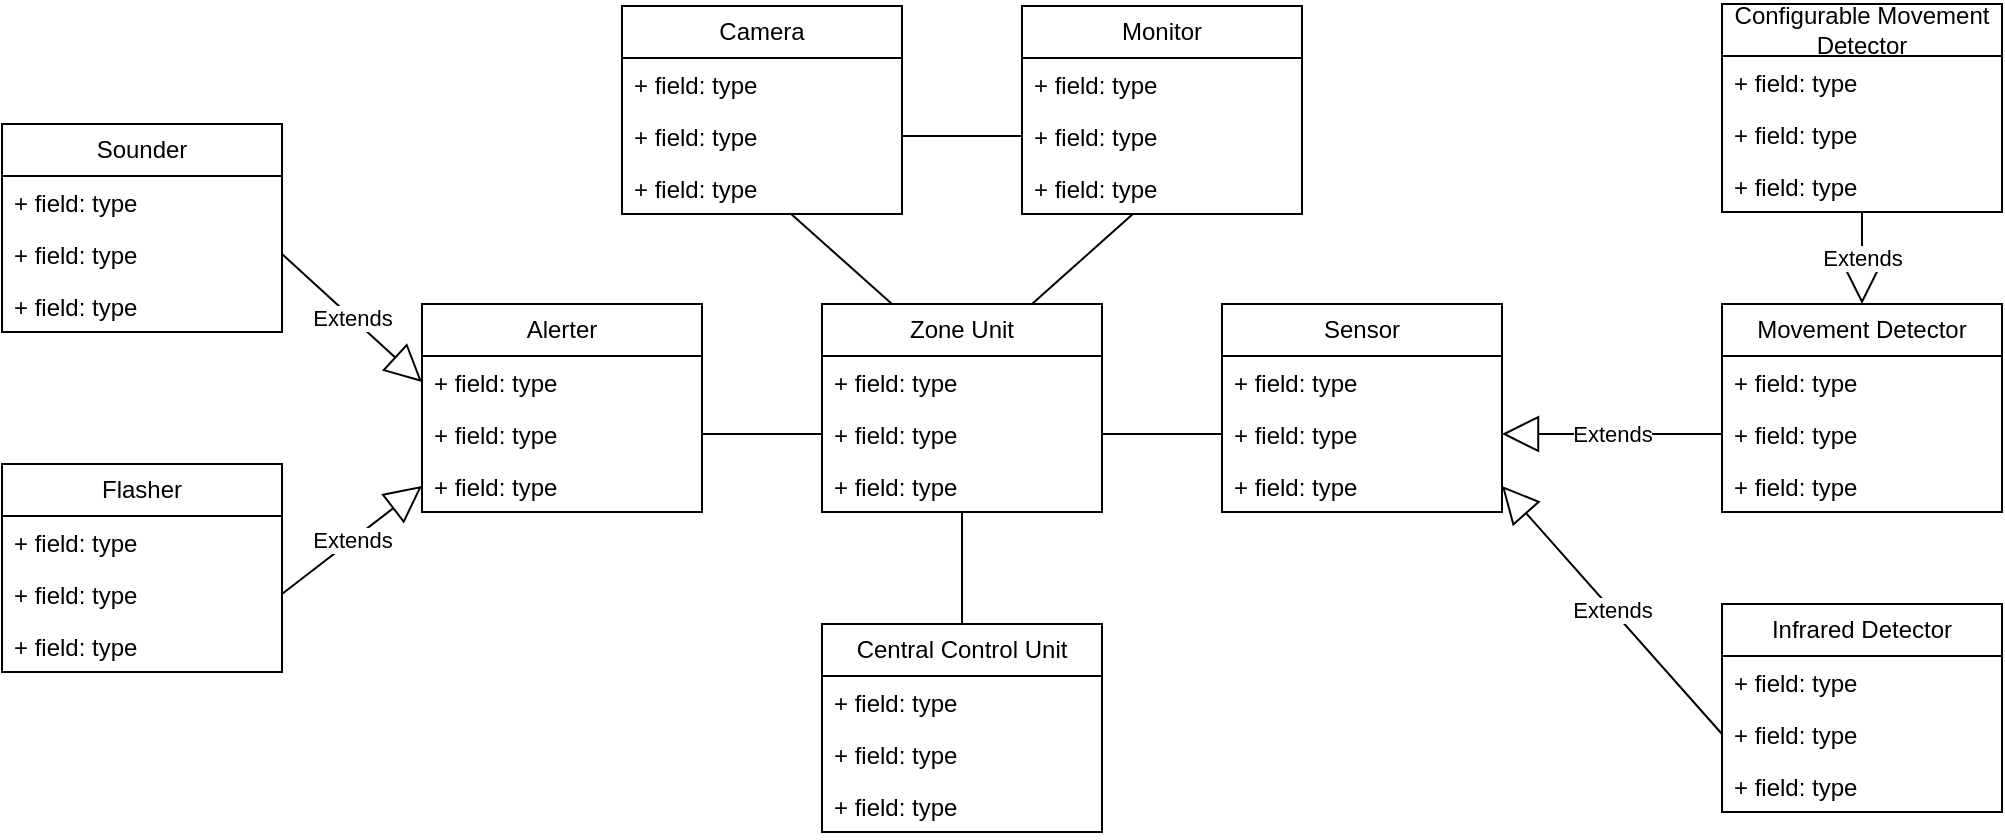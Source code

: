 <mxfile version="27.0.6">
  <diagram name="Page-1" id="KwrR-FF-rxswND6B2OOt">
    <mxGraphModel dx="1025" dy="498" grid="1" gridSize="10" guides="1" tooltips="1" connect="1" arrows="1" fold="1" page="1" pageScale="1" pageWidth="1100" pageHeight="850" math="0" shadow="0">
      <root>
        <mxCell id="0" />
        <mxCell id="1" parent="0" />
        <mxCell id="W7zMDI2A4BCJnKGvaSgr-2" value="Central Control Unit" style="swimlane;fontStyle=0;childLayout=stackLayout;horizontal=1;startSize=26;fillColor=none;horizontalStack=0;resizeParent=1;resizeParentMax=0;resizeLast=0;collapsible=1;marginBottom=0;whiteSpace=wrap;html=1;" vertex="1" parent="1">
          <mxGeometry x="430" y="630" width="140" height="104" as="geometry" />
        </mxCell>
        <mxCell id="W7zMDI2A4BCJnKGvaSgr-3" value="+ field: type" style="text;strokeColor=none;fillColor=none;align=left;verticalAlign=top;spacingLeft=4;spacingRight=4;overflow=hidden;rotatable=0;points=[[0,0.5],[1,0.5]];portConstraint=eastwest;whiteSpace=wrap;html=1;" vertex="1" parent="W7zMDI2A4BCJnKGvaSgr-2">
          <mxGeometry y="26" width="140" height="26" as="geometry" />
        </mxCell>
        <mxCell id="W7zMDI2A4BCJnKGvaSgr-4" value="+ field: type" style="text;strokeColor=none;fillColor=none;align=left;verticalAlign=top;spacingLeft=4;spacingRight=4;overflow=hidden;rotatable=0;points=[[0,0.5],[1,0.5]];portConstraint=eastwest;whiteSpace=wrap;html=1;" vertex="1" parent="W7zMDI2A4BCJnKGvaSgr-2">
          <mxGeometry y="52" width="140" height="26" as="geometry" />
        </mxCell>
        <mxCell id="W7zMDI2A4BCJnKGvaSgr-5" value="+ field: type" style="text;strokeColor=none;fillColor=none;align=left;verticalAlign=top;spacingLeft=4;spacingRight=4;overflow=hidden;rotatable=0;points=[[0,0.5],[1,0.5]];portConstraint=eastwest;whiteSpace=wrap;html=1;" vertex="1" parent="W7zMDI2A4BCJnKGvaSgr-2">
          <mxGeometry y="78" width="140" height="26" as="geometry" />
        </mxCell>
        <mxCell id="W7zMDI2A4BCJnKGvaSgr-6" value="Zone Unit" style="swimlane;fontStyle=0;childLayout=stackLayout;horizontal=1;startSize=26;fillColor=none;horizontalStack=0;resizeParent=1;resizeParentMax=0;resizeLast=0;collapsible=1;marginBottom=0;whiteSpace=wrap;html=1;" vertex="1" parent="1">
          <mxGeometry x="430" y="470" width="140" height="104" as="geometry" />
        </mxCell>
        <mxCell id="W7zMDI2A4BCJnKGvaSgr-7" value="+ field: type" style="text;strokeColor=none;fillColor=none;align=left;verticalAlign=top;spacingLeft=4;spacingRight=4;overflow=hidden;rotatable=0;points=[[0,0.5],[1,0.5]];portConstraint=eastwest;whiteSpace=wrap;html=1;" vertex="1" parent="W7zMDI2A4BCJnKGvaSgr-6">
          <mxGeometry y="26" width="140" height="26" as="geometry" />
        </mxCell>
        <mxCell id="W7zMDI2A4BCJnKGvaSgr-8" value="+ field: type" style="text;strokeColor=none;fillColor=none;align=left;verticalAlign=top;spacingLeft=4;spacingRight=4;overflow=hidden;rotatable=0;points=[[0,0.5],[1,0.5]];portConstraint=eastwest;whiteSpace=wrap;html=1;" vertex="1" parent="W7zMDI2A4BCJnKGvaSgr-6">
          <mxGeometry y="52" width="140" height="26" as="geometry" />
        </mxCell>
        <mxCell id="W7zMDI2A4BCJnKGvaSgr-9" value="+ field: type" style="text;strokeColor=none;fillColor=none;align=left;verticalAlign=top;spacingLeft=4;spacingRight=4;overflow=hidden;rotatable=0;points=[[0,0.5],[1,0.5]];portConstraint=eastwest;whiteSpace=wrap;html=1;" vertex="1" parent="W7zMDI2A4BCJnKGvaSgr-6">
          <mxGeometry y="78" width="140" height="26" as="geometry" />
        </mxCell>
        <mxCell id="W7zMDI2A4BCJnKGvaSgr-10" value="Camera" style="swimlane;fontStyle=0;childLayout=stackLayout;horizontal=1;startSize=26;fillColor=none;horizontalStack=0;resizeParent=1;resizeParentMax=0;resizeLast=0;collapsible=1;marginBottom=0;whiteSpace=wrap;html=1;" vertex="1" parent="1">
          <mxGeometry x="330" y="321" width="140" height="104" as="geometry" />
        </mxCell>
        <mxCell id="W7zMDI2A4BCJnKGvaSgr-11" value="+ field: type" style="text;strokeColor=none;fillColor=none;align=left;verticalAlign=top;spacingLeft=4;spacingRight=4;overflow=hidden;rotatable=0;points=[[0,0.5],[1,0.5]];portConstraint=eastwest;whiteSpace=wrap;html=1;" vertex="1" parent="W7zMDI2A4BCJnKGvaSgr-10">
          <mxGeometry y="26" width="140" height="26" as="geometry" />
        </mxCell>
        <mxCell id="W7zMDI2A4BCJnKGvaSgr-12" value="+ field: type" style="text;strokeColor=none;fillColor=none;align=left;verticalAlign=top;spacingLeft=4;spacingRight=4;overflow=hidden;rotatable=0;points=[[0,0.5],[1,0.5]];portConstraint=eastwest;whiteSpace=wrap;html=1;" vertex="1" parent="W7zMDI2A4BCJnKGvaSgr-10">
          <mxGeometry y="52" width="140" height="26" as="geometry" />
        </mxCell>
        <mxCell id="W7zMDI2A4BCJnKGvaSgr-13" value="+ field: type" style="text;strokeColor=none;fillColor=none;align=left;verticalAlign=top;spacingLeft=4;spacingRight=4;overflow=hidden;rotatable=0;points=[[0,0.5],[1,0.5]];portConstraint=eastwest;whiteSpace=wrap;html=1;" vertex="1" parent="W7zMDI2A4BCJnKGvaSgr-10">
          <mxGeometry y="78" width="140" height="26" as="geometry" />
        </mxCell>
        <mxCell id="W7zMDI2A4BCJnKGvaSgr-15" value="Flasher" style="swimlane;fontStyle=0;childLayout=stackLayout;horizontal=1;startSize=26;fillColor=none;horizontalStack=0;resizeParent=1;resizeParentMax=0;resizeLast=0;collapsible=1;marginBottom=0;whiteSpace=wrap;html=1;" vertex="1" parent="1">
          <mxGeometry x="20" y="550" width="140" height="104" as="geometry" />
        </mxCell>
        <mxCell id="W7zMDI2A4BCJnKGvaSgr-16" value="+ field: type" style="text;strokeColor=none;fillColor=none;align=left;verticalAlign=top;spacingLeft=4;spacingRight=4;overflow=hidden;rotatable=0;points=[[0,0.5],[1,0.5]];portConstraint=eastwest;whiteSpace=wrap;html=1;" vertex="1" parent="W7zMDI2A4BCJnKGvaSgr-15">
          <mxGeometry y="26" width="140" height="26" as="geometry" />
        </mxCell>
        <mxCell id="W7zMDI2A4BCJnKGvaSgr-17" value="+ field: type" style="text;strokeColor=none;fillColor=none;align=left;verticalAlign=top;spacingLeft=4;spacingRight=4;overflow=hidden;rotatable=0;points=[[0,0.5],[1,0.5]];portConstraint=eastwest;whiteSpace=wrap;html=1;" vertex="1" parent="W7zMDI2A4BCJnKGvaSgr-15">
          <mxGeometry y="52" width="140" height="26" as="geometry" />
        </mxCell>
        <mxCell id="W7zMDI2A4BCJnKGvaSgr-18" value="+ field: type" style="text;strokeColor=none;fillColor=none;align=left;verticalAlign=top;spacingLeft=4;spacingRight=4;overflow=hidden;rotatable=0;points=[[0,0.5],[1,0.5]];portConstraint=eastwest;whiteSpace=wrap;html=1;" vertex="1" parent="W7zMDI2A4BCJnKGvaSgr-15">
          <mxGeometry y="78" width="140" height="26" as="geometry" />
        </mxCell>
        <mxCell id="W7zMDI2A4BCJnKGvaSgr-19" value="Sounder" style="swimlane;fontStyle=0;childLayout=stackLayout;horizontal=1;startSize=26;fillColor=none;horizontalStack=0;resizeParent=1;resizeParentMax=0;resizeLast=0;collapsible=1;marginBottom=0;whiteSpace=wrap;html=1;" vertex="1" parent="1">
          <mxGeometry x="20" y="380" width="140" height="104" as="geometry" />
        </mxCell>
        <mxCell id="W7zMDI2A4BCJnKGvaSgr-20" value="+ field: type" style="text;strokeColor=none;fillColor=none;align=left;verticalAlign=top;spacingLeft=4;spacingRight=4;overflow=hidden;rotatable=0;points=[[0,0.5],[1,0.5]];portConstraint=eastwest;whiteSpace=wrap;html=1;" vertex="1" parent="W7zMDI2A4BCJnKGvaSgr-19">
          <mxGeometry y="26" width="140" height="26" as="geometry" />
        </mxCell>
        <mxCell id="W7zMDI2A4BCJnKGvaSgr-21" value="+ field: type" style="text;strokeColor=none;fillColor=none;align=left;verticalAlign=top;spacingLeft=4;spacingRight=4;overflow=hidden;rotatable=0;points=[[0,0.5],[1,0.5]];portConstraint=eastwest;whiteSpace=wrap;html=1;" vertex="1" parent="W7zMDI2A4BCJnKGvaSgr-19">
          <mxGeometry y="52" width="140" height="26" as="geometry" />
        </mxCell>
        <mxCell id="W7zMDI2A4BCJnKGvaSgr-22" value="+ field: type" style="text;strokeColor=none;fillColor=none;align=left;verticalAlign=top;spacingLeft=4;spacingRight=4;overflow=hidden;rotatable=0;points=[[0,0.5],[1,0.5]];portConstraint=eastwest;whiteSpace=wrap;html=1;" vertex="1" parent="W7zMDI2A4BCJnKGvaSgr-19">
          <mxGeometry y="78" width="140" height="26" as="geometry" />
        </mxCell>
        <mxCell id="W7zMDI2A4BCJnKGvaSgr-23" value="Infrared Detector" style="swimlane;fontStyle=0;childLayout=stackLayout;horizontal=1;startSize=26;fillColor=none;horizontalStack=0;resizeParent=1;resizeParentMax=0;resizeLast=0;collapsible=1;marginBottom=0;whiteSpace=wrap;html=1;" vertex="1" parent="1">
          <mxGeometry x="880" y="620" width="140" height="104" as="geometry" />
        </mxCell>
        <mxCell id="W7zMDI2A4BCJnKGvaSgr-24" value="+ field: type" style="text;strokeColor=none;fillColor=none;align=left;verticalAlign=top;spacingLeft=4;spacingRight=4;overflow=hidden;rotatable=0;points=[[0,0.5],[1,0.5]];portConstraint=eastwest;whiteSpace=wrap;html=1;" vertex="1" parent="W7zMDI2A4BCJnKGvaSgr-23">
          <mxGeometry y="26" width="140" height="26" as="geometry" />
        </mxCell>
        <mxCell id="W7zMDI2A4BCJnKGvaSgr-25" value="+ field: type" style="text;strokeColor=none;fillColor=none;align=left;verticalAlign=top;spacingLeft=4;spacingRight=4;overflow=hidden;rotatable=0;points=[[0,0.5],[1,0.5]];portConstraint=eastwest;whiteSpace=wrap;html=1;" vertex="1" parent="W7zMDI2A4BCJnKGvaSgr-23">
          <mxGeometry y="52" width="140" height="26" as="geometry" />
        </mxCell>
        <mxCell id="W7zMDI2A4BCJnKGvaSgr-26" value="+ field: type" style="text;strokeColor=none;fillColor=none;align=left;verticalAlign=top;spacingLeft=4;spacingRight=4;overflow=hidden;rotatable=0;points=[[0,0.5],[1,0.5]];portConstraint=eastwest;whiteSpace=wrap;html=1;" vertex="1" parent="W7zMDI2A4BCJnKGvaSgr-23">
          <mxGeometry y="78" width="140" height="26" as="geometry" />
        </mxCell>
        <mxCell id="W7zMDI2A4BCJnKGvaSgr-27" value="Movement Detector" style="swimlane;fontStyle=0;childLayout=stackLayout;horizontal=1;startSize=26;fillColor=none;horizontalStack=0;resizeParent=1;resizeParentMax=0;resizeLast=0;collapsible=1;marginBottom=0;whiteSpace=wrap;html=1;" vertex="1" parent="1">
          <mxGeometry x="880" y="470" width="140" height="104" as="geometry" />
        </mxCell>
        <mxCell id="W7zMDI2A4BCJnKGvaSgr-28" value="+ field: type" style="text;strokeColor=none;fillColor=none;align=left;verticalAlign=top;spacingLeft=4;spacingRight=4;overflow=hidden;rotatable=0;points=[[0,0.5],[1,0.5]];portConstraint=eastwest;whiteSpace=wrap;html=1;" vertex="1" parent="W7zMDI2A4BCJnKGvaSgr-27">
          <mxGeometry y="26" width="140" height="26" as="geometry" />
        </mxCell>
        <mxCell id="W7zMDI2A4BCJnKGvaSgr-29" value="+ field: type" style="text;strokeColor=none;fillColor=none;align=left;verticalAlign=top;spacingLeft=4;spacingRight=4;overflow=hidden;rotatable=0;points=[[0,0.5],[1,0.5]];portConstraint=eastwest;whiteSpace=wrap;html=1;" vertex="1" parent="W7zMDI2A4BCJnKGvaSgr-27">
          <mxGeometry y="52" width="140" height="26" as="geometry" />
        </mxCell>
        <mxCell id="W7zMDI2A4BCJnKGvaSgr-30" value="+ field: type" style="text;strokeColor=none;fillColor=none;align=left;verticalAlign=top;spacingLeft=4;spacingRight=4;overflow=hidden;rotatable=0;points=[[0,0.5],[1,0.5]];portConstraint=eastwest;whiteSpace=wrap;html=1;" vertex="1" parent="W7zMDI2A4BCJnKGvaSgr-27">
          <mxGeometry y="78" width="140" height="26" as="geometry" />
        </mxCell>
        <mxCell id="W7zMDI2A4BCJnKGvaSgr-31" value="Configurable Movement Detector" style="swimlane;fontStyle=0;childLayout=stackLayout;horizontal=1;startSize=26;fillColor=none;horizontalStack=0;resizeParent=1;resizeParentMax=0;resizeLast=0;collapsible=1;marginBottom=0;whiteSpace=wrap;html=1;" vertex="1" parent="1">
          <mxGeometry x="880" y="320" width="140" height="104" as="geometry" />
        </mxCell>
        <mxCell id="W7zMDI2A4BCJnKGvaSgr-32" value="+ field: type" style="text;strokeColor=none;fillColor=none;align=left;verticalAlign=top;spacingLeft=4;spacingRight=4;overflow=hidden;rotatable=0;points=[[0,0.5],[1,0.5]];portConstraint=eastwest;whiteSpace=wrap;html=1;" vertex="1" parent="W7zMDI2A4BCJnKGvaSgr-31">
          <mxGeometry y="26" width="140" height="26" as="geometry" />
        </mxCell>
        <mxCell id="W7zMDI2A4BCJnKGvaSgr-33" value="+ field: type" style="text;strokeColor=none;fillColor=none;align=left;verticalAlign=top;spacingLeft=4;spacingRight=4;overflow=hidden;rotatable=0;points=[[0,0.5],[1,0.5]];portConstraint=eastwest;whiteSpace=wrap;html=1;" vertex="1" parent="W7zMDI2A4BCJnKGvaSgr-31">
          <mxGeometry y="52" width="140" height="26" as="geometry" />
        </mxCell>
        <mxCell id="W7zMDI2A4BCJnKGvaSgr-34" value="+ field: type" style="text;strokeColor=none;fillColor=none;align=left;verticalAlign=top;spacingLeft=4;spacingRight=4;overflow=hidden;rotatable=0;points=[[0,0.5],[1,0.5]];portConstraint=eastwest;whiteSpace=wrap;html=1;" vertex="1" parent="W7zMDI2A4BCJnKGvaSgr-31">
          <mxGeometry y="78" width="140" height="26" as="geometry" />
        </mxCell>
        <mxCell id="W7zMDI2A4BCJnKGvaSgr-35" value="Sensor" style="swimlane;fontStyle=0;childLayout=stackLayout;horizontal=1;startSize=26;fillColor=none;horizontalStack=0;resizeParent=1;resizeParentMax=0;resizeLast=0;collapsible=1;marginBottom=0;whiteSpace=wrap;html=1;" vertex="1" parent="1">
          <mxGeometry x="630" y="470" width="140" height="104" as="geometry" />
        </mxCell>
        <mxCell id="W7zMDI2A4BCJnKGvaSgr-36" value="+ field: type" style="text;strokeColor=none;fillColor=none;align=left;verticalAlign=top;spacingLeft=4;spacingRight=4;overflow=hidden;rotatable=0;points=[[0,0.5],[1,0.5]];portConstraint=eastwest;whiteSpace=wrap;html=1;" vertex="1" parent="W7zMDI2A4BCJnKGvaSgr-35">
          <mxGeometry y="26" width="140" height="26" as="geometry" />
        </mxCell>
        <mxCell id="W7zMDI2A4BCJnKGvaSgr-37" value="+ field: type" style="text;strokeColor=none;fillColor=none;align=left;verticalAlign=top;spacingLeft=4;spacingRight=4;overflow=hidden;rotatable=0;points=[[0,0.5],[1,0.5]];portConstraint=eastwest;whiteSpace=wrap;html=1;" vertex="1" parent="W7zMDI2A4BCJnKGvaSgr-35">
          <mxGeometry y="52" width="140" height="26" as="geometry" />
        </mxCell>
        <mxCell id="W7zMDI2A4BCJnKGvaSgr-38" value="+ field: type" style="text;strokeColor=none;fillColor=none;align=left;verticalAlign=top;spacingLeft=4;spacingRight=4;overflow=hidden;rotatable=0;points=[[0,0.5],[1,0.5]];portConstraint=eastwest;whiteSpace=wrap;html=1;" vertex="1" parent="W7zMDI2A4BCJnKGvaSgr-35">
          <mxGeometry y="78" width="140" height="26" as="geometry" />
        </mxCell>
        <mxCell id="W7zMDI2A4BCJnKGvaSgr-39" value="Alerter" style="swimlane;fontStyle=0;childLayout=stackLayout;horizontal=1;startSize=26;fillColor=none;horizontalStack=0;resizeParent=1;resizeParentMax=0;resizeLast=0;collapsible=1;marginBottom=0;whiteSpace=wrap;html=1;" vertex="1" parent="1">
          <mxGeometry x="230" y="470" width="140" height="104" as="geometry" />
        </mxCell>
        <mxCell id="W7zMDI2A4BCJnKGvaSgr-40" value="+ field: type" style="text;strokeColor=none;fillColor=none;align=left;verticalAlign=top;spacingLeft=4;spacingRight=4;overflow=hidden;rotatable=0;points=[[0,0.5],[1,0.5]];portConstraint=eastwest;whiteSpace=wrap;html=1;" vertex="1" parent="W7zMDI2A4BCJnKGvaSgr-39">
          <mxGeometry y="26" width="140" height="26" as="geometry" />
        </mxCell>
        <mxCell id="W7zMDI2A4BCJnKGvaSgr-41" value="+ field: type" style="text;strokeColor=none;fillColor=none;align=left;verticalAlign=top;spacingLeft=4;spacingRight=4;overflow=hidden;rotatable=0;points=[[0,0.5],[1,0.5]];portConstraint=eastwest;whiteSpace=wrap;html=1;" vertex="1" parent="W7zMDI2A4BCJnKGvaSgr-39">
          <mxGeometry y="52" width="140" height="26" as="geometry" />
        </mxCell>
        <mxCell id="W7zMDI2A4BCJnKGvaSgr-42" value="+ field: type" style="text;strokeColor=none;fillColor=none;align=left;verticalAlign=top;spacingLeft=4;spacingRight=4;overflow=hidden;rotatable=0;points=[[0,0.5],[1,0.5]];portConstraint=eastwest;whiteSpace=wrap;html=1;" vertex="1" parent="W7zMDI2A4BCJnKGvaSgr-39">
          <mxGeometry y="78" width="140" height="26" as="geometry" />
        </mxCell>
        <mxCell id="W7zMDI2A4BCJnKGvaSgr-44" value="Extends" style="endArrow=block;endSize=16;endFill=0;html=1;rounded=0;exitX=1;exitY=0.5;exitDx=0;exitDy=0;entryX=0;entryY=0.5;entryDx=0;entryDy=0;" edge="1" parent="1" source="W7zMDI2A4BCJnKGvaSgr-21" target="W7zMDI2A4BCJnKGvaSgr-40">
          <mxGeometry width="160" relative="1" as="geometry">
            <mxPoint x="310" y="470" as="sourcePoint" />
            <mxPoint x="470" y="470" as="targetPoint" />
          </mxGeometry>
        </mxCell>
        <mxCell id="W7zMDI2A4BCJnKGvaSgr-45" value="Extends" style="endArrow=block;endSize=16;endFill=0;html=1;rounded=0;exitX=1;exitY=0.5;exitDx=0;exitDy=0;entryX=0;entryY=0.5;entryDx=0;entryDy=0;" edge="1" parent="1" source="W7zMDI2A4BCJnKGvaSgr-17" target="W7zMDI2A4BCJnKGvaSgr-42">
          <mxGeometry width="160" relative="1" as="geometry">
            <mxPoint x="310" y="470" as="sourcePoint" />
            <mxPoint x="470" y="470" as="targetPoint" />
          </mxGeometry>
        </mxCell>
        <mxCell id="W7zMDI2A4BCJnKGvaSgr-46" value="Extends" style="endArrow=block;endSize=16;endFill=0;html=1;rounded=0;exitX=0;exitY=0.5;exitDx=0;exitDy=0;entryX=1;entryY=0.5;entryDx=0;entryDy=0;" edge="1" parent="1" source="W7zMDI2A4BCJnKGvaSgr-25" target="W7zMDI2A4BCJnKGvaSgr-38">
          <mxGeometry width="160" relative="1" as="geometry">
            <mxPoint x="680" y="530" as="sourcePoint" />
            <mxPoint x="840" y="530" as="targetPoint" />
          </mxGeometry>
        </mxCell>
        <mxCell id="W7zMDI2A4BCJnKGvaSgr-47" value="Extends" style="endArrow=block;endSize=16;endFill=0;html=1;rounded=0;entryX=1;entryY=0.5;entryDx=0;entryDy=0;exitX=0;exitY=0.5;exitDx=0;exitDy=0;" edge="1" parent="1" source="W7zMDI2A4BCJnKGvaSgr-29" target="W7zMDI2A4BCJnKGvaSgr-37">
          <mxGeometry width="160" relative="1" as="geometry">
            <mxPoint x="1040" y="530" as="sourcePoint" />
            <mxPoint x="840" y="530" as="targetPoint" />
          </mxGeometry>
        </mxCell>
        <mxCell id="W7zMDI2A4BCJnKGvaSgr-48" value="Extends" style="endArrow=block;endSize=16;endFill=0;html=1;rounded=0;entryX=0.5;entryY=0;entryDx=0;entryDy=0;" edge="1" parent="1" source="W7zMDI2A4BCJnKGvaSgr-34" target="W7zMDI2A4BCJnKGvaSgr-27">
          <mxGeometry width="160" relative="1" as="geometry">
            <mxPoint x="840" y="400" as="sourcePoint" />
            <mxPoint x="840" y="530" as="targetPoint" />
          </mxGeometry>
        </mxCell>
        <mxCell id="W7zMDI2A4BCJnKGvaSgr-50" value="" style="endArrow=none;html=1;rounded=0;exitX=0.5;exitY=0;exitDx=0;exitDy=0;" edge="1" parent="1" source="W7zMDI2A4BCJnKGvaSgr-2" target="W7zMDI2A4BCJnKGvaSgr-9">
          <mxGeometry width="50" height="50" relative="1" as="geometry">
            <mxPoint x="690" y="600" as="sourcePoint" />
            <mxPoint x="740" y="550" as="targetPoint" />
          </mxGeometry>
        </mxCell>
        <mxCell id="W7zMDI2A4BCJnKGvaSgr-51" value="" style="endArrow=none;html=1;rounded=0;exitX=1;exitY=0.5;exitDx=0;exitDy=0;entryX=0;entryY=0.5;entryDx=0;entryDy=0;" edge="1" parent="1" source="W7zMDI2A4BCJnKGvaSgr-41" target="W7zMDI2A4BCJnKGvaSgr-8">
          <mxGeometry width="50" height="50" relative="1" as="geometry">
            <mxPoint x="690" y="600" as="sourcePoint" />
            <mxPoint x="740" y="550" as="targetPoint" />
          </mxGeometry>
        </mxCell>
        <mxCell id="W7zMDI2A4BCJnKGvaSgr-52" value="" style="endArrow=none;html=1;rounded=0;exitX=1;exitY=0.5;exitDx=0;exitDy=0;entryX=0;entryY=0.5;entryDx=0;entryDy=0;" edge="1" parent="1" source="W7zMDI2A4BCJnKGvaSgr-8" target="W7zMDI2A4BCJnKGvaSgr-37">
          <mxGeometry width="50" height="50" relative="1" as="geometry">
            <mxPoint x="600" y="570" as="sourcePoint" />
            <mxPoint x="650" y="520" as="targetPoint" />
          </mxGeometry>
        </mxCell>
        <mxCell id="W7zMDI2A4BCJnKGvaSgr-53" value="Monitor" style="swimlane;fontStyle=0;childLayout=stackLayout;horizontal=1;startSize=26;fillColor=none;horizontalStack=0;resizeParent=1;resizeParentMax=0;resizeLast=0;collapsible=1;marginBottom=0;whiteSpace=wrap;html=1;" vertex="1" parent="1">
          <mxGeometry x="530" y="321" width="140" height="104" as="geometry" />
        </mxCell>
        <mxCell id="W7zMDI2A4BCJnKGvaSgr-54" value="+ field: type" style="text;strokeColor=none;fillColor=none;align=left;verticalAlign=top;spacingLeft=4;spacingRight=4;overflow=hidden;rotatable=0;points=[[0,0.5],[1,0.5]];portConstraint=eastwest;whiteSpace=wrap;html=1;" vertex="1" parent="W7zMDI2A4BCJnKGvaSgr-53">
          <mxGeometry y="26" width="140" height="26" as="geometry" />
        </mxCell>
        <mxCell id="W7zMDI2A4BCJnKGvaSgr-55" value="+ field: type" style="text;strokeColor=none;fillColor=none;align=left;verticalAlign=top;spacingLeft=4;spacingRight=4;overflow=hidden;rotatable=0;points=[[0,0.5],[1,0.5]];portConstraint=eastwest;whiteSpace=wrap;html=1;" vertex="1" parent="W7zMDI2A4BCJnKGvaSgr-53">
          <mxGeometry y="52" width="140" height="26" as="geometry" />
        </mxCell>
        <mxCell id="W7zMDI2A4BCJnKGvaSgr-56" value="+ field: type" style="text;strokeColor=none;fillColor=none;align=left;verticalAlign=top;spacingLeft=4;spacingRight=4;overflow=hidden;rotatable=0;points=[[0,0.5],[1,0.5]];portConstraint=eastwest;whiteSpace=wrap;html=1;" vertex="1" parent="W7zMDI2A4BCJnKGvaSgr-53">
          <mxGeometry y="78" width="140" height="26" as="geometry" />
        </mxCell>
        <mxCell id="W7zMDI2A4BCJnKGvaSgr-57" value="" style="endArrow=none;html=1;rounded=0;exitX=0.25;exitY=0;exitDx=0;exitDy=0;" edge="1" parent="1" source="W7zMDI2A4BCJnKGvaSgr-6" target="W7zMDI2A4BCJnKGvaSgr-13">
          <mxGeometry width="50" height="50" relative="1" as="geometry">
            <mxPoint x="650" y="420" as="sourcePoint" />
            <mxPoint x="700" y="370" as="targetPoint" />
          </mxGeometry>
        </mxCell>
        <mxCell id="W7zMDI2A4BCJnKGvaSgr-58" value="" style="endArrow=none;html=1;rounded=0;exitX=0.75;exitY=0;exitDx=0;exitDy=0;" edge="1" parent="1" source="W7zMDI2A4BCJnKGvaSgr-6" target="W7zMDI2A4BCJnKGvaSgr-56">
          <mxGeometry width="50" height="50" relative="1" as="geometry">
            <mxPoint x="650" y="420" as="sourcePoint" />
            <mxPoint x="700" y="370" as="targetPoint" />
          </mxGeometry>
        </mxCell>
        <mxCell id="W7zMDI2A4BCJnKGvaSgr-59" value="" style="endArrow=none;html=1;rounded=0;exitX=1;exitY=0.5;exitDx=0;exitDy=0;entryX=0;entryY=0.5;entryDx=0;entryDy=0;" edge="1" parent="1" source="W7zMDI2A4BCJnKGvaSgr-12" target="W7zMDI2A4BCJnKGvaSgr-55">
          <mxGeometry width="50" height="50" relative="1" as="geometry">
            <mxPoint x="560" y="540" as="sourcePoint" />
            <mxPoint x="610" y="490" as="targetPoint" />
          </mxGeometry>
        </mxCell>
      </root>
    </mxGraphModel>
  </diagram>
</mxfile>
